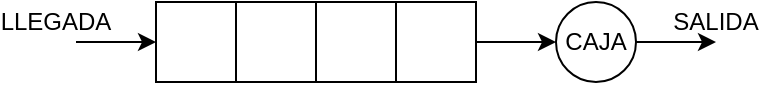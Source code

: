 <mxfile version="13.0.3" type="device"><diagram id="OKaoxaPsNvtB-bmjbsku" name="Page-1"><mxGraphModel dx="1092" dy="816" grid="1" gridSize="10" guides="1" tooltips="1" connect="1" arrows="1" fold="1" page="1" pageScale="1" pageWidth="850" pageHeight="1100" math="0" shadow="0"><root><mxCell id="0"/><mxCell id="1" parent="0"/><mxCell id="9MRzjSYpbf_eL3Kgz5MR-1" value="" style="whiteSpace=wrap;html=1;aspect=fixed;" parent="1" vertex="1"><mxGeometry x="120" y="80" width="40" height="40" as="geometry"/></mxCell><mxCell id="9MRzjSYpbf_eL3Kgz5MR-2" value="" style="whiteSpace=wrap;html=1;aspect=fixed;" parent="1" vertex="1"><mxGeometry x="160" y="80" width="40" height="40" as="geometry"/></mxCell><mxCell id="9MRzjSYpbf_eL3Kgz5MR-3" value="" style="whiteSpace=wrap;html=1;aspect=fixed;" parent="1" vertex="1"><mxGeometry x="200" y="80" width="40" height="40" as="geometry"/></mxCell><mxCell id="9MRzjSYpbf_eL3Kgz5MR-4" value="" style="whiteSpace=wrap;html=1;aspect=fixed;" parent="1" vertex="1"><mxGeometry x="240" y="80" width="40" height="40" as="geometry"/></mxCell><mxCell id="9MRzjSYpbf_eL3Kgz5MR-5" value="CAJA" style="ellipse;whiteSpace=wrap;html=1;aspect=fixed;" parent="1" vertex="1"><mxGeometry x="320" y="80" width="40" height="40" as="geometry"/></mxCell><mxCell id="9MRzjSYpbf_eL3Kgz5MR-6" value="" style="endArrow=classic;html=1;entryX=0;entryY=0.5;entryDx=0;entryDy=0;" parent="1" target="9MRzjSYpbf_eL3Kgz5MR-1" edge="1"><mxGeometry width="50" height="50" relative="1" as="geometry"><mxPoint x="80" y="100" as="sourcePoint"/><mxPoint x="450" y="390" as="targetPoint"/></mxGeometry></mxCell><mxCell id="9MRzjSYpbf_eL3Kgz5MR-7" value="" style="endArrow=classic;html=1;entryX=0;entryY=0.5;entryDx=0;entryDy=0;exitX=1;exitY=0.5;exitDx=0;exitDy=0;" parent="1" source="9MRzjSYpbf_eL3Kgz5MR-4" target="9MRzjSYpbf_eL3Kgz5MR-5" edge="1"><mxGeometry width="50" height="50" relative="1" as="geometry"><mxPoint x="90" y="110" as="sourcePoint"/><mxPoint x="130" y="110" as="targetPoint"/></mxGeometry></mxCell><mxCell id="9MRzjSYpbf_eL3Kgz5MR-9" value="" style="endArrow=classic;html=1;exitX=1;exitY=0.5;exitDx=0;exitDy=0;" parent="1" source="9MRzjSYpbf_eL3Kgz5MR-5" edge="1"><mxGeometry width="50" height="50" relative="1" as="geometry"><mxPoint x="400" y="440" as="sourcePoint"/><mxPoint x="400" y="100" as="targetPoint"/></mxGeometry></mxCell><mxCell id="bly12c62l4yH1Q2G2MYs-1" value="LLEGADA" style="text;html=1;strokeColor=none;fillColor=none;align=center;verticalAlign=middle;whiteSpace=wrap;rounded=0;" vertex="1" parent="1"><mxGeometry x="50" y="80" width="40" height="20" as="geometry"/></mxCell><mxCell id="bly12c62l4yH1Q2G2MYs-2" value="SALIDA" style="text;html=1;strokeColor=none;fillColor=none;align=center;verticalAlign=middle;whiteSpace=wrap;rounded=0;" vertex="1" parent="1"><mxGeometry x="380" y="80" width="40" height="20" as="geometry"/></mxCell></root></mxGraphModel></diagram></mxfile>